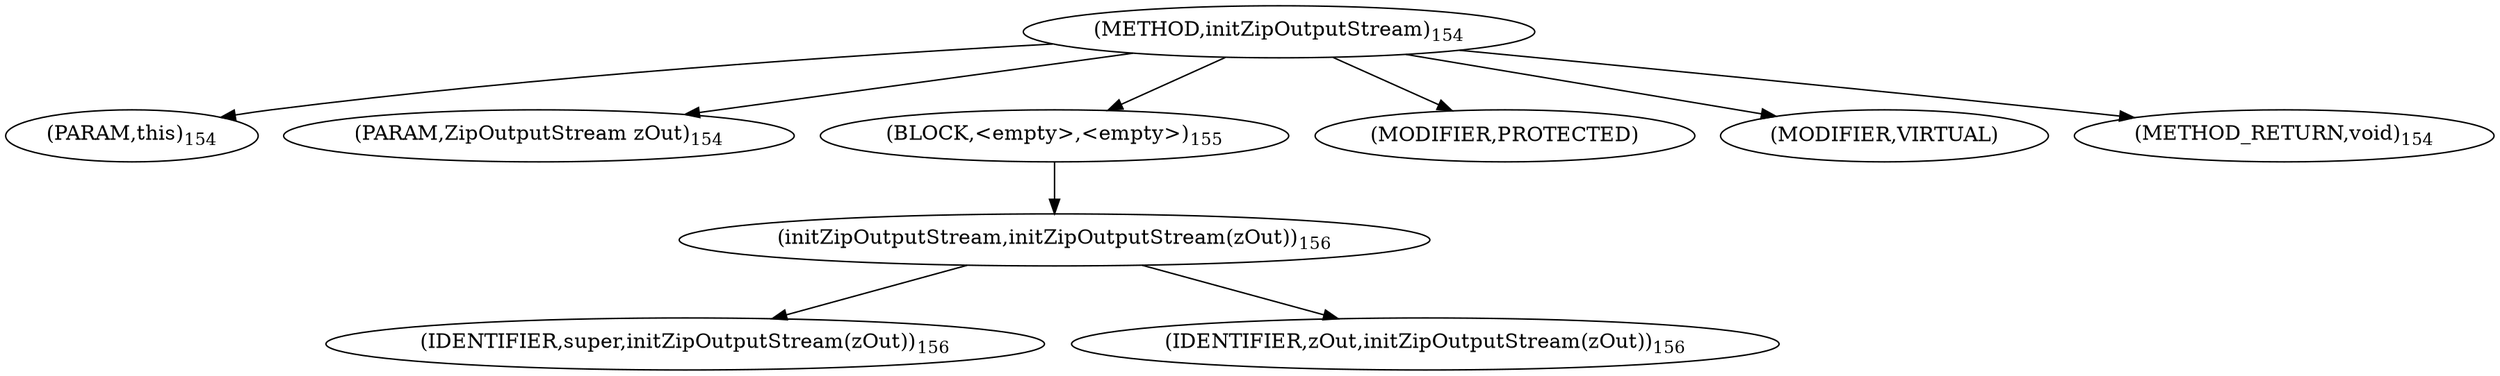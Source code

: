 digraph "initZipOutputStream" {  
"166" [label = <(METHOD,initZipOutputStream)<SUB>154</SUB>> ]
"167" [label = <(PARAM,this)<SUB>154</SUB>> ]
"168" [label = <(PARAM,ZipOutputStream zOut)<SUB>154</SUB>> ]
"169" [label = <(BLOCK,&lt;empty&gt;,&lt;empty&gt;)<SUB>155</SUB>> ]
"170" [label = <(initZipOutputStream,initZipOutputStream(zOut))<SUB>156</SUB>> ]
"171" [label = <(IDENTIFIER,super,initZipOutputStream(zOut))<SUB>156</SUB>> ]
"172" [label = <(IDENTIFIER,zOut,initZipOutputStream(zOut))<SUB>156</SUB>> ]
"173" [label = <(MODIFIER,PROTECTED)> ]
"174" [label = <(MODIFIER,VIRTUAL)> ]
"175" [label = <(METHOD_RETURN,void)<SUB>154</SUB>> ]
  "166" -> "167" 
  "166" -> "168" 
  "166" -> "169" 
  "166" -> "173" 
  "166" -> "174" 
  "166" -> "175" 
  "169" -> "170" 
  "170" -> "171" 
  "170" -> "172" 
}
